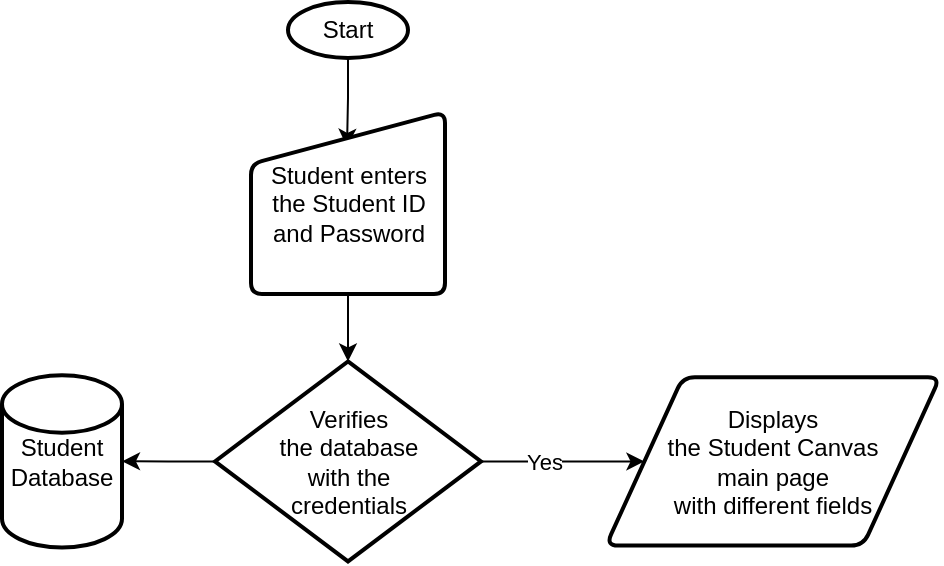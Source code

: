 <mxfile version="20.8.13" type="github">
  <diagram id="C5RBs43oDa-KdzZeNtuy" name="Page-1">
    <mxGraphModel dx="778" dy="401" grid="0" gridSize="10" guides="1" tooltips="1" connect="1" arrows="1" fold="1" page="1" pageScale="1" pageWidth="827" pageHeight="1169" math="0" shadow="0">
      <root>
        <mxCell id="WIyWlLk6GJQsqaUBKTNV-0" />
        <mxCell id="WIyWlLk6GJQsqaUBKTNV-1" parent="WIyWlLk6GJQsqaUBKTNV-0" />
        <mxCell id="qug5ZGFB6QfTer1JU1MR-8" value="" style="edgeStyle=orthogonalEdgeStyle;rounded=0;orthogonalLoop=1;jettySize=auto;html=1;entryX=0.495;entryY=0.191;entryDx=0;entryDy=0;entryPerimeter=0;" edge="1" parent="WIyWlLk6GJQsqaUBKTNV-1" source="qug5ZGFB6QfTer1JU1MR-6" target="qug5ZGFB6QfTer1JU1MR-9">
          <mxGeometry relative="1" as="geometry">
            <mxPoint x="206" y="136" as="targetPoint" />
          </mxGeometry>
        </mxCell>
        <mxCell id="qug5ZGFB6QfTer1JU1MR-6" value="Start" style="strokeWidth=2;html=1;shape=mxgraph.flowchart.start_1;whiteSpace=wrap;" vertex="1" parent="WIyWlLk6GJQsqaUBKTNV-1">
          <mxGeometry x="176" y="44" width="60" height="28" as="geometry" />
        </mxCell>
        <mxCell id="qug5ZGFB6QfTer1JU1MR-12" style="edgeStyle=orthogonalEdgeStyle;rounded=0;orthogonalLoop=1;jettySize=auto;html=1;" edge="1" parent="WIyWlLk6GJQsqaUBKTNV-1" source="qug5ZGFB6QfTer1JU1MR-9" target="qug5ZGFB6QfTer1JU1MR-13">
          <mxGeometry relative="1" as="geometry">
            <mxPoint x="206" y="247.714" as="targetPoint" />
          </mxGeometry>
        </mxCell>
        <mxCell id="qug5ZGFB6QfTer1JU1MR-9" value="Student enters the Student ID and Password" style="html=1;strokeWidth=2;shape=manualInput;whiteSpace=wrap;rounded=1;size=26;arcSize=11;" vertex="1" parent="WIyWlLk6GJQsqaUBKTNV-1">
          <mxGeometry x="157.5" y="99" width="97" height="91" as="geometry" />
        </mxCell>
        <mxCell id="qug5ZGFB6QfTer1JU1MR-14" style="edgeStyle=orthogonalEdgeStyle;rounded=0;orthogonalLoop=1;jettySize=auto;html=1;" edge="1" parent="WIyWlLk6GJQsqaUBKTNV-1" source="qug5ZGFB6QfTer1JU1MR-13" target="qug5ZGFB6QfTer1JU1MR-15">
          <mxGeometry relative="1" as="geometry">
            <mxPoint x="80.256" y="273.71" as="targetPoint" />
          </mxGeometry>
        </mxCell>
        <mxCell id="qug5ZGFB6QfTer1JU1MR-16" style="edgeStyle=orthogonalEdgeStyle;rounded=0;orthogonalLoop=1;jettySize=auto;html=1;exitX=1;exitY=0.5;exitDx=0;exitDy=0;exitPerimeter=0;" edge="1" parent="WIyWlLk6GJQsqaUBKTNV-1" source="qug5ZGFB6QfTer1JU1MR-13" target="qug5ZGFB6QfTer1JU1MR-23">
          <mxGeometry relative="1" as="geometry">
            <mxPoint x="311.452" y="273.625" as="targetPoint" />
          </mxGeometry>
        </mxCell>
        <mxCell id="qug5ZGFB6QfTer1JU1MR-24" value="Yes" style="edgeLabel;html=1;align=center;verticalAlign=middle;resizable=0;points=[];" vertex="1" connectable="0" parent="qug5ZGFB6QfTer1JU1MR-16">
          <mxGeometry x="-0.234" relative="1" as="geometry">
            <mxPoint as="offset" />
          </mxGeometry>
        </mxCell>
        <mxCell id="qug5ZGFB6QfTer1JU1MR-13" value="Verifies &lt;br&gt;the database &lt;br&gt;with the &lt;br&gt;credentials" style="strokeWidth=2;html=1;shape=mxgraph.flowchart.decision;whiteSpace=wrap;" vertex="1" parent="WIyWlLk6GJQsqaUBKTNV-1">
          <mxGeometry x="139.5" y="223.71" width="133" height="100" as="geometry" />
        </mxCell>
        <mxCell id="qug5ZGFB6QfTer1JU1MR-15" value="Student Database" style="strokeWidth=2;html=1;shape=mxgraph.flowchart.database;whiteSpace=wrap;" vertex="1" parent="WIyWlLk6GJQsqaUBKTNV-1">
          <mxGeometry x="33" y="230.64" width="60" height="86.14" as="geometry" />
        </mxCell>
        <mxCell id="qug5ZGFB6QfTer1JU1MR-23" value="Displays &lt;br&gt;the Student Canvas &lt;br&gt;main page &lt;br&gt;with different fields" style="shape=parallelogram;html=1;strokeWidth=2;perimeter=parallelogramPerimeter;whiteSpace=wrap;rounded=1;arcSize=12;size=0.23;" vertex="1" parent="WIyWlLk6GJQsqaUBKTNV-1">
          <mxGeometry x="335" y="231.64" width="167" height="84.15" as="geometry" />
        </mxCell>
      </root>
    </mxGraphModel>
  </diagram>
</mxfile>
